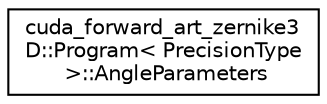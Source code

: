 digraph "Graphical Class Hierarchy"
{
  edge [fontname="Helvetica",fontsize="10",labelfontname="Helvetica",labelfontsize="10"];
  node [fontname="Helvetica",fontsize="10",shape=record];
  rankdir="LR";
  Node0 [label="cuda_forward_art_zernike3\lD::Program\< PrecisionType\l \>::AngleParameters",height=0.2,width=0.4,color="black", fillcolor="white", style="filled",URL="$structcuda__forward__art__zernike3D_1_1Program_1_1AngleParameters.html"];
}
